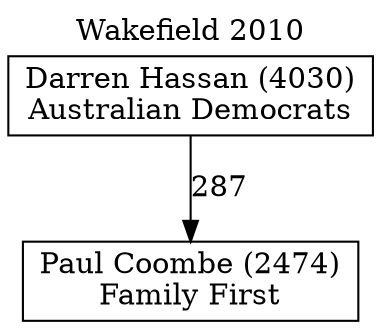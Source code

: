 // House preference flow
digraph "Paul Coombe (2474)_Wakefield_2010" {
	graph [label="Wakefield 2010" labelloc=t mclimit=10]
	node [shape=box]
	"Paul Coombe (2474)" [label="Paul Coombe (2474)
Family First"]
	"Darren Hassan (4030)" [label="Darren Hassan (4030)
Australian Democrats"]
	"Darren Hassan (4030)" -> "Paul Coombe (2474)" [label=287]
}

